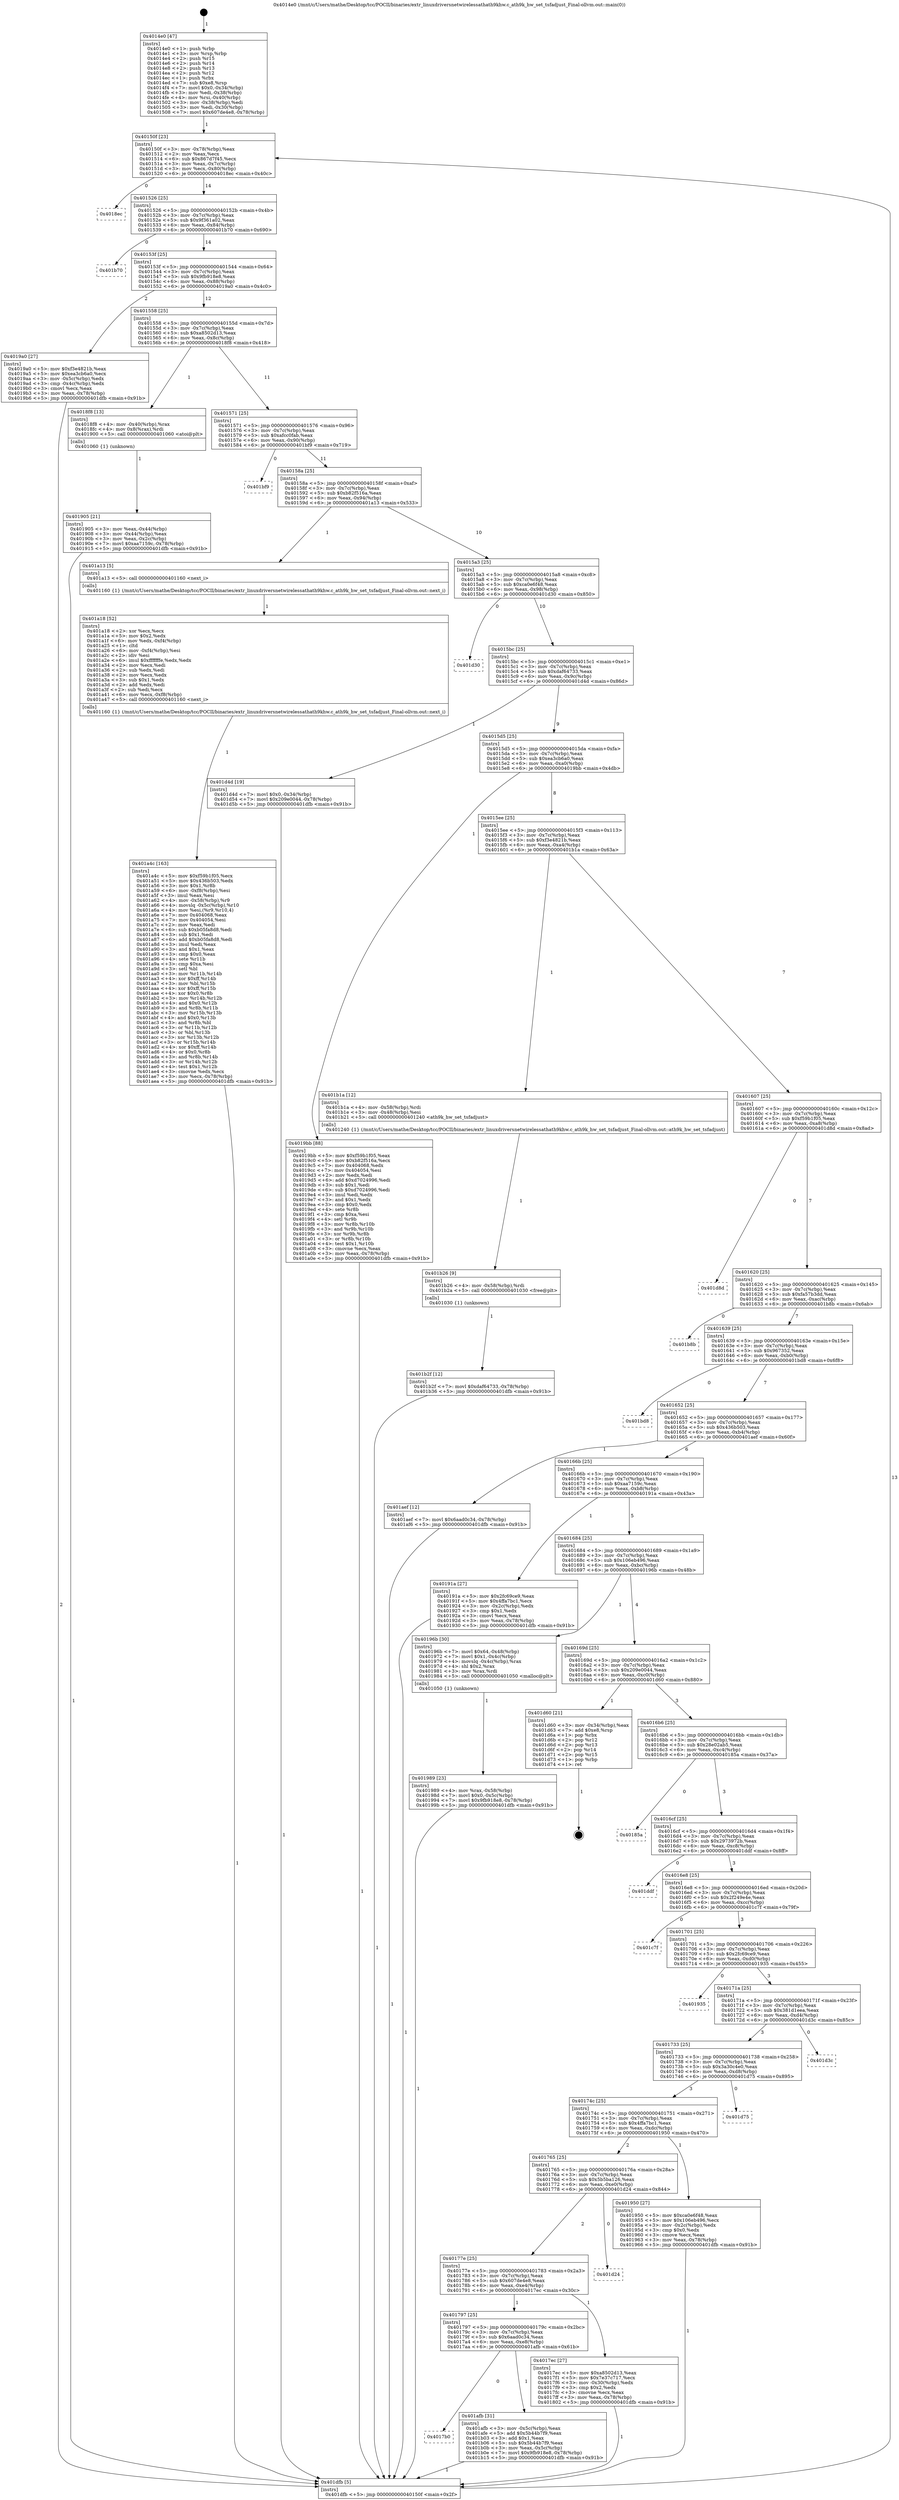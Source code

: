 digraph "0x4014e0" {
  label = "0x4014e0 (/mnt/c/Users/mathe/Desktop/tcc/POCII/binaries/extr_linuxdriversnetwirelessathath9khw.c_ath9k_hw_set_tsfadjust_Final-ollvm.out::main(0))"
  labelloc = "t"
  node[shape=record]

  Entry [label="",width=0.3,height=0.3,shape=circle,fillcolor=black,style=filled]
  "0x40150f" [label="{
     0x40150f [23]\l
     | [instrs]\l
     &nbsp;&nbsp;0x40150f \<+3\>: mov -0x78(%rbp),%eax\l
     &nbsp;&nbsp;0x401512 \<+2\>: mov %eax,%ecx\l
     &nbsp;&nbsp;0x401514 \<+6\>: sub $0x867d7f45,%ecx\l
     &nbsp;&nbsp;0x40151a \<+3\>: mov %eax,-0x7c(%rbp)\l
     &nbsp;&nbsp;0x40151d \<+3\>: mov %ecx,-0x80(%rbp)\l
     &nbsp;&nbsp;0x401520 \<+6\>: je 00000000004018ec \<main+0x40c\>\l
  }"]
  "0x4018ec" [label="{
     0x4018ec\l
  }", style=dashed]
  "0x401526" [label="{
     0x401526 [25]\l
     | [instrs]\l
     &nbsp;&nbsp;0x401526 \<+5\>: jmp 000000000040152b \<main+0x4b\>\l
     &nbsp;&nbsp;0x40152b \<+3\>: mov -0x7c(%rbp),%eax\l
     &nbsp;&nbsp;0x40152e \<+5\>: sub $0x9f361a02,%eax\l
     &nbsp;&nbsp;0x401533 \<+6\>: mov %eax,-0x84(%rbp)\l
     &nbsp;&nbsp;0x401539 \<+6\>: je 0000000000401b70 \<main+0x690\>\l
  }"]
  Exit [label="",width=0.3,height=0.3,shape=circle,fillcolor=black,style=filled,peripheries=2]
  "0x401b70" [label="{
     0x401b70\l
  }", style=dashed]
  "0x40153f" [label="{
     0x40153f [25]\l
     | [instrs]\l
     &nbsp;&nbsp;0x40153f \<+5\>: jmp 0000000000401544 \<main+0x64\>\l
     &nbsp;&nbsp;0x401544 \<+3\>: mov -0x7c(%rbp),%eax\l
     &nbsp;&nbsp;0x401547 \<+5\>: sub $0x9fb918e8,%eax\l
     &nbsp;&nbsp;0x40154c \<+6\>: mov %eax,-0x88(%rbp)\l
     &nbsp;&nbsp;0x401552 \<+6\>: je 00000000004019a0 \<main+0x4c0\>\l
  }"]
  "0x401b2f" [label="{
     0x401b2f [12]\l
     | [instrs]\l
     &nbsp;&nbsp;0x401b2f \<+7\>: movl $0xdaf64733,-0x78(%rbp)\l
     &nbsp;&nbsp;0x401b36 \<+5\>: jmp 0000000000401dfb \<main+0x91b\>\l
  }"]
  "0x4019a0" [label="{
     0x4019a0 [27]\l
     | [instrs]\l
     &nbsp;&nbsp;0x4019a0 \<+5\>: mov $0xf3e4821b,%eax\l
     &nbsp;&nbsp;0x4019a5 \<+5\>: mov $0xea3cb6a0,%ecx\l
     &nbsp;&nbsp;0x4019aa \<+3\>: mov -0x5c(%rbp),%edx\l
     &nbsp;&nbsp;0x4019ad \<+3\>: cmp -0x4c(%rbp),%edx\l
     &nbsp;&nbsp;0x4019b0 \<+3\>: cmovl %ecx,%eax\l
     &nbsp;&nbsp;0x4019b3 \<+3\>: mov %eax,-0x78(%rbp)\l
     &nbsp;&nbsp;0x4019b6 \<+5\>: jmp 0000000000401dfb \<main+0x91b\>\l
  }"]
  "0x401558" [label="{
     0x401558 [25]\l
     | [instrs]\l
     &nbsp;&nbsp;0x401558 \<+5\>: jmp 000000000040155d \<main+0x7d\>\l
     &nbsp;&nbsp;0x40155d \<+3\>: mov -0x7c(%rbp),%eax\l
     &nbsp;&nbsp;0x401560 \<+5\>: sub $0xa8502d13,%eax\l
     &nbsp;&nbsp;0x401565 \<+6\>: mov %eax,-0x8c(%rbp)\l
     &nbsp;&nbsp;0x40156b \<+6\>: je 00000000004018f8 \<main+0x418\>\l
  }"]
  "0x401b26" [label="{
     0x401b26 [9]\l
     | [instrs]\l
     &nbsp;&nbsp;0x401b26 \<+4\>: mov -0x58(%rbp),%rdi\l
     &nbsp;&nbsp;0x401b2a \<+5\>: call 0000000000401030 \<free@plt\>\l
     | [calls]\l
     &nbsp;&nbsp;0x401030 \{1\} (unknown)\l
  }"]
  "0x4018f8" [label="{
     0x4018f8 [13]\l
     | [instrs]\l
     &nbsp;&nbsp;0x4018f8 \<+4\>: mov -0x40(%rbp),%rax\l
     &nbsp;&nbsp;0x4018fc \<+4\>: mov 0x8(%rax),%rdi\l
     &nbsp;&nbsp;0x401900 \<+5\>: call 0000000000401060 \<atoi@plt\>\l
     | [calls]\l
     &nbsp;&nbsp;0x401060 \{1\} (unknown)\l
  }"]
  "0x401571" [label="{
     0x401571 [25]\l
     | [instrs]\l
     &nbsp;&nbsp;0x401571 \<+5\>: jmp 0000000000401576 \<main+0x96\>\l
     &nbsp;&nbsp;0x401576 \<+3\>: mov -0x7c(%rbp),%eax\l
     &nbsp;&nbsp;0x401579 \<+5\>: sub $0xafcc0fab,%eax\l
     &nbsp;&nbsp;0x40157e \<+6\>: mov %eax,-0x90(%rbp)\l
     &nbsp;&nbsp;0x401584 \<+6\>: je 0000000000401bf9 \<main+0x719\>\l
  }"]
  "0x4017b0" [label="{
     0x4017b0\l
  }", style=dashed]
  "0x401bf9" [label="{
     0x401bf9\l
  }", style=dashed]
  "0x40158a" [label="{
     0x40158a [25]\l
     | [instrs]\l
     &nbsp;&nbsp;0x40158a \<+5\>: jmp 000000000040158f \<main+0xaf\>\l
     &nbsp;&nbsp;0x40158f \<+3\>: mov -0x7c(%rbp),%eax\l
     &nbsp;&nbsp;0x401592 \<+5\>: sub $0xb82f516a,%eax\l
     &nbsp;&nbsp;0x401597 \<+6\>: mov %eax,-0x94(%rbp)\l
     &nbsp;&nbsp;0x40159d \<+6\>: je 0000000000401a13 \<main+0x533\>\l
  }"]
  "0x401afb" [label="{
     0x401afb [31]\l
     | [instrs]\l
     &nbsp;&nbsp;0x401afb \<+3\>: mov -0x5c(%rbp),%eax\l
     &nbsp;&nbsp;0x401afe \<+5\>: add $0x5b44b7f9,%eax\l
     &nbsp;&nbsp;0x401b03 \<+3\>: add $0x1,%eax\l
     &nbsp;&nbsp;0x401b06 \<+5\>: sub $0x5b44b7f9,%eax\l
     &nbsp;&nbsp;0x401b0b \<+3\>: mov %eax,-0x5c(%rbp)\l
     &nbsp;&nbsp;0x401b0e \<+7\>: movl $0x9fb918e8,-0x78(%rbp)\l
     &nbsp;&nbsp;0x401b15 \<+5\>: jmp 0000000000401dfb \<main+0x91b\>\l
  }"]
  "0x401a13" [label="{
     0x401a13 [5]\l
     | [instrs]\l
     &nbsp;&nbsp;0x401a13 \<+5\>: call 0000000000401160 \<next_i\>\l
     | [calls]\l
     &nbsp;&nbsp;0x401160 \{1\} (/mnt/c/Users/mathe/Desktop/tcc/POCII/binaries/extr_linuxdriversnetwirelessathath9khw.c_ath9k_hw_set_tsfadjust_Final-ollvm.out::next_i)\l
  }"]
  "0x4015a3" [label="{
     0x4015a3 [25]\l
     | [instrs]\l
     &nbsp;&nbsp;0x4015a3 \<+5\>: jmp 00000000004015a8 \<main+0xc8\>\l
     &nbsp;&nbsp;0x4015a8 \<+3\>: mov -0x7c(%rbp),%eax\l
     &nbsp;&nbsp;0x4015ab \<+5\>: sub $0xca0e6f48,%eax\l
     &nbsp;&nbsp;0x4015b0 \<+6\>: mov %eax,-0x98(%rbp)\l
     &nbsp;&nbsp;0x4015b6 \<+6\>: je 0000000000401d30 \<main+0x850\>\l
  }"]
  "0x401a4c" [label="{
     0x401a4c [163]\l
     | [instrs]\l
     &nbsp;&nbsp;0x401a4c \<+5\>: mov $0xf59b1f05,%ecx\l
     &nbsp;&nbsp;0x401a51 \<+5\>: mov $0x436b503,%edx\l
     &nbsp;&nbsp;0x401a56 \<+3\>: mov $0x1,%r8b\l
     &nbsp;&nbsp;0x401a59 \<+6\>: mov -0xf8(%rbp),%esi\l
     &nbsp;&nbsp;0x401a5f \<+3\>: imul %eax,%esi\l
     &nbsp;&nbsp;0x401a62 \<+4\>: mov -0x58(%rbp),%r9\l
     &nbsp;&nbsp;0x401a66 \<+4\>: movslq -0x5c(%rbp),%r10\l
     &nbsp;&nbsp;0x401a6a \<+4\>: mov %esi,(%r9,%r10,4)\l
     &nbsp;&nbsp;0x401a6e \<+7\>: mov 0x404068,%eax\l
     &nbsp;&nbsp;0x401a75 \<+7\>: mov 0x404054,%esi\l
     &nbsp;&nbsp;0x401a7c \<+2\>: mov %eax,%edi\l
     &nbsp;&nbsp;0x401a7e \<+6\>: sub $0xb05fa8d8,%edi\l
     &nbsp;&nbsp;0x401a84 \<+3\>: sub $0x1,%edi\l
     &nbsp;&nbsp;0x401a87 \<+6\>: add $0xb05fa8d8,%edi\l
     &nbsp;&nbsp;0x401a8d \<+3\>: imul %edi,%eax\l
     &nbsp;&nbsp;0x401a90 \<+3\>: and $0x1,%eax\l
     &nbsp;&nbsp;0x401a93 \<+3\>: cmp $0x0,%eax\l
     &nbsp;&nbsp;0x401a96 \<+4\>: sete %r11b\l
     &nbsp;&nbsp;0x401a9a \<+3\>: cmp $0xa,%esi\l
     &nbsp;&nbsp;0x401a9d \<+3\>: setl %bl\l
     &nbsp;&nbsp;0x401aa0 \<+3\>: mov %r11b,%r14b\l
     &nbsp;&nbsp;0x401aa3 \<+4\>: xor $0xff,%r14b\l
     &nbsp;&nbsp;0x401aa7 \<+3\>: mov %bl,%r15b\l
     &nbsp;&nbsp;0x401aaa \<+4\>: xor $0xff,%r15b\l
     &nbsp;&nbsp;0x401aae \<+4\>: xor $0x0,%r8b\l
     &nbsp;&nbsp;0x401ab2 \<+3\>: mov %r14b,%r12b\l
     &nbsp;&nbsp;0x401ab5 \<+4\>: and $0x0,%r12b\l
     &nbsp;&nbsp;0x401ab9 \<+3\>: and %r8b,%r11b\l
     &nbsp;&nbsp;0x401abc \<+3\>: mov %r15b,%r13b\l
     &nbsp;&nbsp;0x401abf \<+4\>: and $0x0,%r13b\l
     &nbsp;&nbsp;0x401ac3 \<+3\>: and %r8b,%bl\l
     &nbsp;&nbsp;0x401ac6 \<+3\>: or %r11b,%r12b\l
     &nbsp;&nbsp;0x401ac9 \<+3\>: or %bl,%r13b\l
     &nbsp;&nbsp;0x401acc \<+3\>: xor %r13b,%r12b\l
     &nbsp;&nbsp;0x401acf \<+3\>: or %r15b,%r14b\l
     &nbsp;&nbsp;0x401ad2 \<+4\>: xor $0xff,%r14b\l
     &nbsp;&nbsp;0x401ad6 \<+4\>: or $0x0,%r8b\l
     &nbsp;&nbsp;0x401ada \<+3\>: and %r8b,%r14b\l
     &nbsp;&nbsp;0x401add \<+3\>: or %r14b,%r12b\l
     &nbsp;&nbsp;0x401ae0 \<+4\>: test $0x1,%r12b\l
     &nbsp;&nbsp;0x401ae4 \<+3\>: cmovne %edx,%ecx\l
     &nbsp;&nbsp;0x401ae7 \<+3\>: mov %ecx,-0x78(%rbp)\l
     &nbsp;&nbsp;0x401aea \<+5\>: jmp 0000000000401dfb \<main+0x91b\>\l
  }"]
  "0x401d30" [label="{
     0x401d30\l
  }", style=dashed]
  "0x4015bc" [label="{
     0x4015bc [25]\l
     | [instrs]\l
     &nbsp;&nbsp;0x4015bc \<+5\>: jmp 00000000004015c1 \<main+0xe1\>\l
     &nbsp;&nbsp;0x4015c1 \<+3\>: mov -0x7c(%rbp),%eax\l
     &nbsp;&nbsp;0x4015c4 \<+5\>: sub $0xdaf64733,%eax\l
     &nbsp;&nbsp;0x4015c9 \<+6\>: mov %eax,-0x9c(%rbp)\l
     &nbsp;&nbsp;0x4015cf \<+6\>: je 0000000000401d4d \<main+0x86d\>\l
  }"]
  "0x401a18" [label="{
     0x401a18 [52]\l
     | [instrs]\l
     &nbsp;&nbsp;0x401a18 \<+2\>: xor %ecx,%ecx\l
     &nbsp;&nbsp;0x401a1a \<+5\>: mov $0x2,%edx\l
     &nbsp;&nbsp;0x401a1f \<+6\>: mov %edx,-0xf4(%rbp)\l
     &nbsp;&nbsp;0x401a25 \<+1\>: cltd\l
     &nbsp;&nbsp;0x401a26 \<+6\>: mov -0xf4(%rbp),%esi\l
     &nbsp;&nbsp;0x401a2c \<+2\>: idiv %esi\l
     &nbsp;&nbsp;0x401a2e \<+6\>: imul $0xfffffffe,%edx,%edx\l
     &nbsp;&nbsp;0x401a34 \<+2\>: mov %ecx,%edi\l
     &nbsp;&nbsp;0x401a36 \<+2\>: sub %edx,%edi\l
     &nbsp;&nbsp;0x401a38 \<+2\>: mov %ecx,%edx\l
     &nbsp;&nbsp;0x401a3a \<+3\>: sub $0x1,%edx\l
     &nbsp;&nbsp;0x401a3d \<+2\>: add %edx,%edi\l
     &nbsp;&nbsp;0x401a3f \<+2\>: sub %edi,%ecx\l
     &nbsp;&nbsp;0x401a41 \<+6\>: mov %ecx,-0xf8(%rbp)\l
     &nbsp;&nbsp;0x401a47 \<+5\>: call 0000000000401160 \<next_i\>\l
     | [calls]\l
     &nbsp;&nbsp;0x401160 \{1\} (/mnt/c/Users/mathe/Desktop/tcc/POCII/binaries/extr_linuxdriversnetwirelessathath9khw.c_ath9k_hw_set_tsfadjust_Final-ollvm.out::next_i)\l
  }"]
  "0x401d4d" [label="{
     0x401d4d [19]\l
     | [instrs]\l
     &nbsp;&nbsp;0x401d4d \<+7\>: movl $0x0,-0x34(%rbp)\l
     &nbsp;&nbsp;0x401d54 \<+7\>: movl $0x209e0044,-0x78(%rbp)\l
     &nbsp;&nbsp;0x401d5b \<+5\>: jmp 0000000000401dfb \<main+0x91b\>\l
  }"]
  "0x4015d5" [label="{
     0x4015d5 [25]\l
     | [instrs]\l
     &nbsp;&nbsp;0x4015d5 \<+5\>: jmp 00000000004015da \<main+0xfa\>\l
     &nbsp;&nbsp;0x4015da \<+3\>: mov -0x7c(%rbp),%eax\l
     &nbsp;&nbsp;0x4015dd \<+5\>: sub $0xea3cb6a0,%eax\l
     &nbsp;&nbsp;0x4015e2 \<+6\>: mov %eax,-0xa0(%rbp)\l
     &nbsp;&nbsp;0x4015e8 \<+6\>: je 00000000004019bb \<main+0x4db\>\l
  }"]
  "0x401989" [label="{
     0x401989 [23]\l
     | [instrs]\l
     &nbsp;&nbsp;0x401989 \<+4\>: mov %rax,-0x58(%rbp)\l
     &nbsp;&nbsp;0x40198d \<+7\>: movl $0x0,-0x5c(%rbp)\l
     &nbsp;&nbsp;0x401994 \<+7\>: movl $0x9fb918e8,-0x78(%rbp)\l
     &nbsp;&nbsp;0x40199b \<+5\>: jmp 0000000000401dfb \<main+0x91b\>\l
  }"]
  "0x4019bb" [label="{
     0x4019bb [88]\l
     | [instrs]\l
     &nbsp;&nbsp;0x4019bb \<+5\>: mov $0xf59b1f05,%eax\l
     &nbsp;&nbsp;0x4019c0 \<+5\>: mov $0xb82f516a,%ecx\l
     &nbsp;&nbsp;0x4019c5 \<+7\>: mov 0x404068,%edx\l
     &nbsp;&nbsp;0x4019cc \<+7\>: mov 0x404054,%esi\l
     &nbsp;&nbsp;0x4019d3 \<+2\>: mov %edx,%edi\l
     &nbsp;&nbsp;0x4019d5 \<+6\>: add $0xd7024996,%edi\l
     &nbsp;&nbsp;0x4019db \<+3\>: sub $0x1,%edi\l
     &nbsp;&nbsp;0x4019de \<+6\>: sub $0xd7024996,%edi\l
     &nbsp;&nbsp;0x4019e4 \<+3\>: imul %edi,%edx\l
     &nbsp;&nbsp;0x4019e7 \<+3\>: and $0x1,%edx\l
     &nbsp;&nbsp;0x4019ea \<+3\>: cmp $0x0,%edx\l
     &nbsp;&nbsp;0x4019ed \<+4\>: sete %r8b\l
     &nbsp;&nbsp;0x4019f1 \<+3\>: cmp $0xa,%esi\l
     &nbsp;&nbsp;0x4019f4 \<+4\>: setl %r9b\l
     &nbsp;&nbsp;0x4019f8 \<+3\>: mov %r8b,%r10b\l
     &nbsp;&nbsp;0x4019fb \<+3\>: and %r9b,%r10b\l
     &nbsp;&nbsp;0x4019fe \<+3\>: xor %r9b,%r8b\l
     &nbsp;&nbsp;0x401a01 \<+3\>: or %r8b,%r10b\l
     &nbsp;&nbsp;0x401a04 \<+4\>: test $0x1,%r10b\l
     &nbsp;&nbsp;0x401a08 \<+3\>: cmovne %ecx,%eax\l
     &nbsp;&nbsp;0x401a0b \<+3\>: mov %eax,-0x78(%rbp)\l
     &nbsp;&nbsp;0x401a0e \<+5\>: jmp 0000000000401dfb \<main+0x91b\>\l
  }"]
  "0x4015ee" [label="{
     0x4015ee [25]\l
     | [instrs]\l
     &nbsp;&nbsp;0x4015ee \<+5\>: jmp 00000000004015f3 \<main+0x113\>\l
     &nbsp;&nbsp;0x4015f3 \<+3\>: mov -0x7c(%rbp),%eax\l
     &nbsp;&nbsp;0x4015f6 \<+5\>: sub $0xf3e4821b,%eax\l
     &nbsp;&nbsp;0x4015fb \<+6\>: mov %eax,-0xa4(%rbp)\l
     &nbsp;&nbsp;0x401601 \<+6\>: je 0000000000401b1a \<main+0x63a\>\l
  }"]
  "0x401905" [label="{
     0x401905 [21]\l
     | [instrs]\l
     &nbsp;&nbsp;0x401905 \<+3\>: mov %eax,-0x44(%rbp)\l
     &nbsp;&nbsp;0x401908 \<+3\>: mov -0x44(%rbp),%eax\l
     &nbsp;&nbsp;0x40190b \<+3\>: mov %eax,-0x2c(%rbp)\l
     &nbsp;&nbsp;0x40190e \<+7\>: movl $0xaa7159c,-0x78(%rbp)\l
     &nbsp;&nbsp;0x401915 \<+5\>: jmp 0000000000401dfb \<main+0x91b\>\l
  }"]
  "0x401b1a" [label="{
     0x401b1a [12]\l
     | [instrs]\l
     &nbsp;&nbsp;0x401b1a \<+4\>: mov -0x58(%rbp),%rdi\l
     &nbsp;&nbsp;0x401b1e \<+3\>: mov -0x48(%rbp),%esi\l
     &nbsp;&nbsp;0x401b21 \<+5\>: call 0000000000401240 \<ath9k_hw_set_tsfadjust\>\l
     | [calls]\l
     &nbsp;&nbsp;0x401240 \{1\} (/mnt/c/Users/mathe/Desktop/tcc/POCII/binaries/extr_linuxdriversnetwirelessathath9khw.c_ath9k_hw_set_tsfadjust_Final-ollvm.out::ath9k_hw_set_tsfadjust)\l
  }"]
  "0x401607" [label="{
     0x401607 [25]\l
     | [instrs]\l
     &nbsp;&nbsp;0x401607 \<+5\>: jmp 000000000040160c \<main+0x12c\>\l
     &nbsp;&nbsp;0x40160c \<+3\>: mov -0x7c(%rbp),%eax\l
     &nbsp;&nbsp;0x40160f \<+5\>: sub $0xf59b1f05,%eax\l
     &nbsp;&nbsp;0x401614 \<+6\>: mov %eax,-0xa8(%rbp)\l
     &nbsp;&nbsp;0x40161a \<+6\>: je 0000000000401d8d \<main+0x8ad\>\l
  }"]
  "0x4014e0" [label="{
     0x4014e0 [47]\l
     | [instrs]\l
     &nbsp;&nbsp;0x4014e0 \<+1\>: push %rbp\l
     &nbsp;&nbsp;0x4014e1 \<+3\>: mov %rsp,%rbp\l
     &nbsp;&nbsp;0x4014e4 \<+2\>: push %r15\l
     &nbsp;&nbsp;0x4014e6 \<+2\>: push %r14\l
     &nbsp;&nbsp;0x4014e8 \<+2\>: push %r13\l
     &nbsp;&nbsp;0x4014ea \<+2\>: push %r12\l
     &nbsp;&nbsp;0x4014ec \<+1\>: push %rbx\l
     &nbsp;&nbsp;0x4014ed \<+7\>: sub $0xe8,%rsp\l
     &nbsp;&nbsp;0x4014f4 \<+7\>: movl $0x0,-0x34(%rbp)\l
     &nbsp;&nbsp;0x4014fb \<+3\>: mov %edi,-0x38(%rbp)\l
     &nbsp;&nbsp;0x4014fe \<+4\>: mov %rsi,-0x40(%rbp)\l
     &nbsp;&nbsp;0x401502 \<+3\>: mov -0x38(%rbp),%edi\l
     &nbsp;&nbsp;0x401505 \<+3\>: mov %edi,-0x30(%rbp)\l
     &nbsp;&nbsp;0x401508 \<+7\>: movl $0x607de4e8,-0x78(%rbp)\l
  }"]
  "0x401d8d" [label="{
     0x401d8d\l
  }", style=dashed]
  "0x401620" [label="{
     0x401620 [25]\l
     | [instrs]\l
     &nbsp;&nbsp;0x401620 \<+5\>: jmp 0000000000401625 \<main+0x145\>\l
     &nbsp;&nbsp;0x401625 \<+3\>: mov -0x7c(%rbp),%eax\l
     &nbsp;&nbsp;0x401628 \<+5\>: sub $0xfa57b3dd,%eax\l
     &nbsp;&nbsp;0x40162d \<+6\>: mov %eax,-0xac(%rbp)\l
     &nbsp;&nbsp;0x401633 \<+6\>: je 0000000000401b8b \<main+0x6ab\>\l
  }"]
  "0x401dfb" [label="{
     0x401dfb [5]\l
     | [instrs]\l
     &nbsp;&nbsp;0x401dfb \<+5\>: jmp 000000000040150f \<main+0x2f\>\l
  }"]
  "0x401b8b" [label="{
     0x401b8b\l
  }", style=dashed]
  "0x401639" [label="{
     0x401639 [25]\l
     | [instrs]\l
     &nbsp;&nbsp;0x401639 \<+5\>: jmp 000000000040163e \<main+0x15e\>\l
     &nbsp;&nbsp;0x40163e \<+3\>: mov -0x7c(%rbp),%eax\l
     &nbsp;&nbsp;0x401641 \<+5\>: sub $0x967352,%eax\l
     &nbsp;&nbsp;0x401646 \<+6\>: mov %eax,-0xb0(%rbp)\l
     &nbsp;&nbsp;0x40164c \<+6\>: je 0000000000401bd8 \<main+0x6f8\>\l
  }"]
  "0x401797" [label="{
     0x401797 [25]\l
     | [instrs]\l
     &nbsp;&nbsp;0x401797 \<+5\>: jmp 000000000040179c \<main+0x2bc\>\l
     &nbsp;&nbsp;0x40179c \<+3\>: mov -0x7c(%rbp),%eax\l
     &nbsp;&nbsp;0x40179f \<+5\>: sub $0x6aad0c34,%eax\l
     &nbsp;&nbsp;0x4017a4 \<+6\>: mov %eax,-0xe8(%rbp)\l
     &nbsp;&nbsp;0x4017aa \<+6\>: je 0000000000401afb \<main+0x61b\>\l
  }"]
  "0x401bd8" [label="{
     0x401bd8\l
  }", style=dashed]
  "0x401652" [label="{
     0x401652 [25]\l
     | [instrs]\l
     &nbsp;&nbsp;0x401652 \<+5\>: jmp 0000000000401657 \<main+0x177\>\l
     &nbsp;&nbsp;0x401657 \<+3\>: mov -0x7c(%rbp),%eax\l
     &nbsp;&nbsp;0x40165a \<+5\>: sub $0x436b503,%eax\l
     &nbsp;&nbsp;0x40165f \<+6\>: mov %eax,-0xb4(%rbp)\l
     &nbsp;&nbsp;0x401665 \<+6\>: je 0000000000401aef \<main+0x60f\>\l
  }"]
  "0x4017ec" [label="{
     0x4017ec [27]\l
     | [instrs]\l
     &nbsp;&nbsp;0x4017ec \<+5\>: mov $0xa8502d13,%eax\l
     &nbsp;&nbsp;0x4017f1 \<+5\>: mov $0x7e37c717,%ecx\l
     &nbsp;&nbsp;0x4017f6 \<+3\>: mov -0x30(%rbp),%edx\l
     &nbsp;&nbsp;0x4017f9 \<+3\>: cmp $0x2,%edx\l
     &nbsp;&nbsp;0x4017fc \<+3\>: cmovne %ecx,%eax\l
     &nbsp;&nbsp;0x4017ff \<+3\>: mov %eax,-0x78(%rbp)\l
     &nbsp;&nbsp;0x401802 \<+5\>: jmp 0000000000401dfb \<main+0x91b\>\l
  }"]
  "0x401aef" [label="{
     0x401aef [12]\l
     | [instrs]\l
     &nbsp;&nbsp;0x401aef \<+7\>: movl $0x6aad0c34,-0x78(%rbp)\l
     &nbsp;&nbsp;0x401af6 \<+5\>: jmp 0000000000401dfb \<main+0x91b\>\l
  }"]
  "0x40166b" [label="{
     0x40166b [25]\l
     | [instrs]\l
     &nbsp;&nbsp;0x40166b \<+5\>: jmp 0000000000401670 \<main+0x190\>\l
     &nbsp;&nbsp;0x401670 \<+3\>: mov -0x7c(%rbp),%eax\l
     &nbsp;&nbsp;0x401673 \<+5\>: sub $0xaa7159c,%eax\l
     &nbsp;&nbsp;0x401678 \<+6\>: mov %eax,-0xb8(%rbp)\l
     &nbsp;&nbsp;0x40167e \<+6\>: je 000000000040191a \<main+0x43a\>\l
  }"]
  "0x40177e" [label="{
     0x40177e [25]\l
     | [instrs]\l
     &nbsp;&nbsp;0x40177e \<+5\>: jmp 0000000000401783 \<main+0x2a3\>\l
     &nbsp;&nbsp;0x401783 \<+3\>: mov -0x7c(%rbp),%eax\l
     &nbsp;&nbsp;0x401786 \<+5\>: sub $0x607de4e8,%eax\l
     &nbsp;&nbsp;0x40178b \<+6\>: mov %eax,-0xe4(%rbp)\l
     &nbsp;&nbsp;0x401791 \<+6\>: je 00000000004017ec \<main+0x30c\>\l
  }"]
  "0x40191a" [label="{
     0x40191a [27]\l
     | [instrs]\l
     &nbsp;&nbsp;0x40191a \<+5\>: mov $0x2fc69ce9,%eax\l
     &nbsp;&nbsp;0x40191f \<+5\>: mov $0x4ffa7bc1,%ecx\l
     &nbsp;&nbsp;0x401924 \<+3\>: mov -0x2c(%rbp),%edx\l
     &nbsp;&nbsp;0x401927 \<+3\>: cmp $0x1,%edx\l
     &nbsp;&nbsp;0x40192a \<+3\>: cmovl %ecx,%eax\l
     &nbsp;&nbsp;0x40192d \<+3\>: mov %eax,-0x78(%rbp)\l
     &nbsp;&nbsp;0x401930 \<+5\>: jmp 0000000000401dfb \<main+0x91b\>\l
  }"]
  "0x401684" [label="{
     0x401684 [25]\l
     | [instrs]\l
     &nbsp;&nbsp;0x401684 \<+5\>: jmp 0000000000401689 \<main+0x1a9\>\l
     &nbsp;&nbsp;0x401689 \<+3\>: mov -0x7c(%rbp),%eax\l
     &nbsp;&nbsp;0x40168c \<+5\>: sub $0x106eb496,%eax\l
     &nbsp;&nbsp;0x401691 \<+6\>: mov %eax,-0xbc(%rbp)\l
     &nbsp;&nbsp;0x401697 \<+6\>: je 000000000040196b \<main+0x48b\>\l
  }"]
  "0x401d24" [label="{
     0x401d24\l
  }", style=dashed]
  "0x40196b" [label="{
     0x40196b [30]\l
     | [instrs]\l
     &nbsp;&nbsp;0x40196b \<+7\>: movl $0x64,-0x48(%rbp)\l
     &nbsp;&nbsp;0x401972 \<+7\>: movl $0x1,-0x4c(%rbp)\l
     &nbsp;&nbsp;0x401979 \<+4\>: movslq -0x4c(%rbp),%rax\l
     &nbsp;&nbsp;0x40197d \<+4\>: shl $0x2,%rax\l
     &nbsp;&nbsp;0x401981 \<+3\>: mov %rax,%rdi\l
     &nbsp;&nbsp;0x401984 \<+5\>: call 0000000000401050 \<malloc@plt\>\l
     | [calls]\l
     &nbsp;&nbsp;0x401050 \{1\} (unknown)\l
  }"]
  "0x40169d" [label="{
     0x40169d [25]\l
     | [instrs]\l
     &nbsp;&nbsp;0x40169d \<+5\>: jmp 00000000004016a2 \<main+0x1c2\>\l
     &nbsp;&nbsp;0x4016a2 \<+3\>: mov -0x7c(%rbp),%eax\l
     &nbsp;&nbsp;0x4016a5 \<+5\>: sub $0x209e0044,%eax\l
     &nbsp;&nbsp;0x4016aa \<+6\>: mov %eax,-0xc0(%rbp)\l
     &nbsp;&nbsp;0x4016b0 \<+6\>: je 0000000000401d60 \<main+0x880\>\l
  }"]
  "0x401765" [label="{
     0x401765 [25]\l
     | [instrs]\l
     &nbsp;&nbsp;0x401765 \<+5\>: jmp 000000000040176a \<main+0x28a\>\l
     &nbsp;&nbsp;0x40176a \<+3\>: mov -0x7c(%rbp),%eax\l
     &nbsp;&nbsp;0x40176d \<+5\>: sub $0x5b5ba126,%eax\l
     &nbsp;&nbsp;0x401772 \<+6\>: mov %eax,-0xe0(%rbp)\l
     &nbsp;&nbsp;0x401778 \<+6\>: je 0000000000401d24 \<main+0x844\>\l
  }"]
  "0x401d60" [label="{
     0x401d60 [21]\l
     | [instrs]\l
     &nbsp;&nbsp;0x401d60 \<+3\>: mov -0x34(%rbp),%eax\l
     &nbsp;&nbsp;0x401d63 \<+7\>: add $0xe8,%rsp\l
     &nbsp;&nbsp;0x401d6a \<+1\>: pop %rbx\l
     &nbsp;&nbsp;0x401d6b \<+2\>: pop %r12\l
     &nbsp;&nbsp;0x401d6d \<+2\>: pop %r13\l
     &nbsp;&nbsp;0x401d6f \<+2\>: pop %r14\l
     &nbsp;&nbsp;0x401d71 \<+2\>: pop %r15\l
     &nbsp;&nbsp;0x401d73 \<+1\>: pop %rbp\l
     &nbsp;&nbsp;0x401d74 \<+1\>: ret\l
  }"]
  "0x4016b6" [label="{
     0x4016b6 [25]\l
     | [instrs]\l
     &nbsp;&nbsp;0x4016b6 \<+5\>: jmp 00000000004016bb \<main+0x1db\>\l
     &nbsp;&nbsp;0x4016bb \<+3\>: mov -0x7c(%rbp),%eax\l
     &nbsp;&nbsp;0x4016be \<+5\>: sub $0x28e02ab5,%eax\l
     &nbsp;&nbsp;0x4016c3 \<+6\>: mov %eax,-0xc4(%rbp)\l
     &nbsp;&nbsp;0x4016c9 \<+6\>: je 000000000040185a \<main+0x37a\>\l
  }"]
  "0x401950" [label="{
     0x401950 [27]\l
     | [instrs]\l
     &nbsp;&nbsp;0x401950 \<+5\>: mov $0xca0e6f48,%eax\l
     &nbsp;&nbsp;0x401955 \<+5\>: mov $0x106eb496,%ecx\l
     &nbsp;&nbsp;0x40195a \<+3\>: mov -0x2c(%rbp),%edx\l
     &nbsp;&nbsp;0x40195d \<+3\>: cmp $0x0,%edx\l
     &nbsp;&nbsp;0x401960 \<+3\>: cmove %ecx,%eax\l
     &nbsp;&nbsp;0x401963 \<+3\>: mov %eax,-0x78(%rbp)\l
     &nbsp;&nbsp;0x401966 \<+5\>: jmp 0000000000401dfb \<main+0x91b\>\l
  }"]
  "0x40185a" [label="{
     0x40185a\l
  }", style=dashed]
  "0x4016cf" [label="{
     0x4016cf [25]\l
     | [instrs]\l
     &nbsp;&nbsp;0x4016cf \<+5\>: jmp 00000000004016d4 \<main+0x1f4\>\l
     &nbsp;&nbsp;0x4016d4 \<+3\>: mov -0x7c(%rbp),%eax\l
     &nbsp;&nbsp;0x4016d7 \<+5\>: sub $0x2973972b,%eax\l
     &nbsp;&nbsp;0x4016dc \<+6\>: mov %eax,-0xc8(%rbp)\l
     &nbsp;&nbsp;0x4016e2 \<+6\>: je 0000000000401ddf \<main+0x8ff\>\l
  }"]
  "0x40174c" [label="{
     0x40174c [25]\l
     | [instrs]\l
     &nbsp;&nbsp;0x40174c \<+5\>: jmp 0000000000401751 \<main+0x271\>\l
     &nbsp;&nbsp;0x401751 \<+3\>: mov -0x7c(%rbp),%eax\l
     &nbsp;&nbsp;0x401754 \<+5\>: sub $0x4ffa7bc1,%eax\l
     &nbsp;&nbsp;0x401759 \<+6\>: mov %eax,-0xdc(%rbp)\l
     &nbsp;&nbsp;0x40175f \<+6\>: je 0000000000401950 \<main+0x470\>\l
  }"]
  "0x401ddf" [label="{
     0x401ddf\l
  }", style=dashed]
  "0x4016e8" [label="{
     0x4016e8 [25]\l
     | [instrs]\l
     &nbsp;&nbsp;0x4016e8 \<+5\>: jmp 00000000004016ed \<main+0x20d\>\l
     &nbsp;&nbsp;0x4016ed \<+3\>: mov -0x7c(%rbp),%eax\l
     &nbsp;&nbsp;0x4016f0 \<+5\>: sub $0x2f249e4e,%eax\l
     &nbsp;&nbsp;0x4016f5 \<+6\>: mov %eax,-0xcc(%rbp)\l
     &nbsp;&nbsp;0x4016fb \<+6\>: je 0000000000401c7f \<main+0x79f\>\l
  }"]
  "0x401d75" [label="{
     0x401d75\l
  }", style=dashed]
  "0x401c7f" [label="{
     0x401c7f\l
  }", style=dashed]
  "0x401701" [label="{
     0x401701 [25]\l
     | [instrs]\l
     &nbsp;&nbsp;0x401701 \<+5\>: jmp 0000000000401706 \<main+0x226\>\l
     &nbsp;&nbsp;0x401706 \<+3\>: mov -0x7c(%rbp),%eax\l
     &nbsp;&nbsp;0x401709 \<+5\>: sub $0x2fc69ce9,%eax\l
     &nbsp;&nbsp;0x40170e \<+6\>: mov %eax,-0xd0(%rbp)\l
     &nbsp;&nbsp;0x401714 \<+6\>: je 0000000000401935 \<main+0x455\>\l
  }"]
  "0x401733" [label="{
     0x401733 [25]\l
     | [instrs]\l
     &nbsp;&nbsp;0x401733 \<+5\>: jmp 0000000000401738 \<main+0x258\>\l
     &nbsp;&nbsp;0x401738 \<+3\>: mov -0x7c(%rbp),%eax\l
     &nbsp;&nbsp;0x40173b \<+5\>: sub $0x3a30c4e0,%eax\l
     &nbsp;&nbsp;0x401740 \<+6\>: mov %eax,-0xd8(%rbp)\l
     &nbsp;&nbsp;0x401746 \<+6\>: je 0000000000401d75 \<main+0x895\>\l
  }"]
  "0x401935" [label="{
     0x401935\l
  }", style=dashed]
  "0x40171a" [label="{
     0x40171a [25]\l
     | [instrs]\l
     &nbsp;&nbsp;0x40171a \<+5\>: jmp 000000000040171f \<main+0x23f\>\l
     &nbsp;&nbsp;0x40171f \<+3\>: mov -0x7c(%rbp),%eax\l
     &nbsp;&nbsp;0x401722 \<+5\>: sub $0x381d1eea,%eax\l
     &nbsp;&nbsp;0x401727 \<+6\>: mov %eax,-0xd4(%rbp)\l
     &nbsp;&nbsp;0x40172d \<+6\>: je 0000000000401d3c \<main+0x85c\>\l
  }"]
  "0x401d3c" [label="{
     0x401d3c\l
  }", style=dashed]
  Entry -> "0x4014e0" [label=" 1"]
  "0x40150f" -> "0x4018ec" [label=" 0"]
  "0x40150f" -> "0x401526" [label=" 14"]
  "0x401d60" -> Exit [label=" 1"]
  "0x401526" -> "0x401b70" [label=" 0"]
  "0x401526" -> "0x40153f" [label=" 14"]
  "0x401d4d" -> "0x401dfb" [label=" 1"]
  "0x40153f" -> "0x4019a0" [label=" 2"]
  "0x40153f" -> "0x401558" [label=" 12"]
  "0x401b2f" -> "0x401dfb" [label=" 1"]
  "0x401558" -> "0x4018f8" [label=" 1"]
  "0x401558" -> "0x401571" [label=" 11"]
  "0x401b26" -> "0x401b2f" [label=" 1"]
  "0x401571" -> "0x401bf9" [label=" 0"]
  "0x401571" -> "0x40158a" [label=" 11"]
  "0x401b1a" -> "0x401b26" [label=" 1"]
  "0x40158a" -> "0x401a13" [label=" 1"]
  "0x40158a" -> "0x4015a3" [label=" 10"]
  "0x401afb" -> "0x401dfb" [label=" 1"]
  "0x4015a3" -> "0x401d30" [label=" 0"]
  "0x4015a3" -> "0x4015bc" [label=" 10"]
  "0x401797" -> "0x401afb" [label=" 1"]
  "0x4015bc" -> "0x401d4d" [label=" 1"]
  "0x4015bc" -> "0x4015d5" [label=" 9"]
  "0x401797" -> "0x4017b0" [label=" 0"]
  "0x4015d5" -> "0x4019bb" [label=" 1"]
  "0x4015d5" -> "0x4015ee" [label=" 8"]
  "0x401aef" -> "0x401dfb" [label=" 1"]
  "0x4015ee" -> "0x401b1a" [label=" 1"]
  "0x4015ee" -> "0x401607" [label=" 7"]
  "0x401a4c" -> "0x401dfb" [label=" 1"]
  "0x401607" -> "0x401d8d" [label=" 0"]
  "0x401607" -> "0x401620" [label=" 7"]
  "0x401a18" -> "0x401a4c" [label=" 1"]
  "0x401620" -> "0x401b8b" [label=" 0"]
  "0x401620" -> "0x401639" [label=" 7"]
  "0x401a13" -> "0x401a18" [label=" 1"]
  "0x401639" -> "0x401bd8" [label=" 0"]
  "0x401639" -> "0x401652" [label=" 7"]
  "0x4019bb" -> "0x401dfb" [label=" 1"]
  "0x401652" -> "0x401aef" [label=" 1"]
  "0x401652" -> "0x40166b" [label=" 6"]
  "0x4019a0" -> "0x401dfb" [label=" 2"]
  "0x40166b" -> "0x40191a" [label=" 1"]
  "0x40166b" -> "0x401684" [label=" 5"]
  "0x40196b" -> "0x401989" [label=" 1"]
  "0x401684" -> "0x40196b" [label=" 1"]
  "0x401684" -> "0x40169d" [label=" 4"]
  "0x401950" -> "0x401dfb" [label=" 1"]
  "0x40169d" -> "0x401d60" [label=" 1"]
  "0x40169d" -> "0x4016b6" [label=" 3"]
  "0x401905" -> "0x401dfb" [label=" 1"]
  "0x4016b6" -> "0x40185a" [label=" 0"]
  "0x4016b6" -> "0x4016cf" [label=" 3"]
  "0x4018f8" -> "0x401905" [label=" 1"]
  "0x4016cf" -> "0x401ddf" [label=" 0"]
  "0x4016cf" -> "0x4016e8" [label=" 3"]
  "0x4014e0" -> "0x40150f" [label=" 1"]
  "0x4016e8" -> "0x401c7f" [label=" 0"]
  "0x4016e8" -> "0x401701" [label=" 3"]
  "0x4017ec" -> "0x401dfb" [label=" 1"]
  "0x401701" -> "0x401935" [label=" 0"]
  "0x401701" -> "0x40171a" [label=" 3"]
  "0x40177e" -> "0x4017ec" [label=" 1"]
  "0x40171a" -> "0x401d3c" [label=" 0"]
  "0x40171a" -> "0x401733" [label=" 3"]
  "0x40177e" -> "0x401797" [label=" 1"]
  "0x401733" -> "0x401d75" [label=" 0"]
  "0x401733" -> "0x40174c" [label=" 3"]
  "0x401dfb" -> "0x40150f" [label=" 13"]
  "0x40174c" -> "0x401950" [label=" 1"]
  "0x40174c" -> "0x401765" [label=" 2"]
  "0x40191a" -> "0x401dfb" [label=" 1"]
  "0x401765" -> "0x401d24" [label=" 0"]
  "0x401765" -> "0x40177e" [label=" 2"]
  "0x401989" -> "0x401dfb" [label=" 1"]
}

